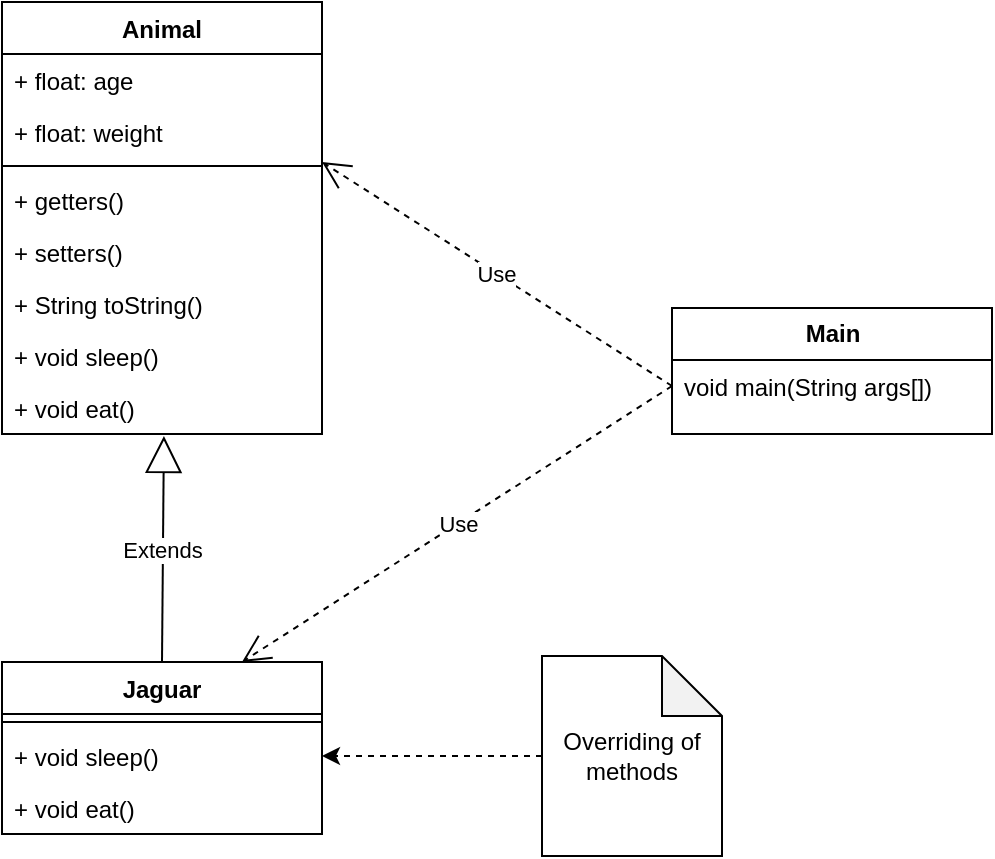 <mxfile version="16.2.6" type="device"><diagram id="zNWwg_vp8d7WywqFo3_j" name="Page-1"><mxGraphModel dx="1422" dy="794" grid="0" gridSize="10" guides="1" tooltips="1" connect="1" arrows="1" fold="1" page="1" pageScale="1" pageWidth="1169" pageHeight="827" math="0" shadow="0"><root><mxCell id="0"/><mxCell id="1" parent="0"/><mxCell id="ydiysqJsyDOwCwQj2D7g-1" value="Animal" style="swimlane;fontStyle=1;align=center;verticalAlign=top;childLayout=stackLayout;horizontal=1;startSize=26;horizontalStack=0;resizeParent=1;resizeParentMax=0;resizeLast=0;collapsible=1;marginBottom=0;" vertex="1" parent="1"><mxGeometry x="344" y="191" width="160" height="216" as="geometry"/></mxCell><mxCell id="ydiysqJsyDOwCwQj2D7g-2" value="+ float: age" style="text;strokeColor=none;fillColor=none;align=left;verticalAlign=top;spacingLeft=4;spacingRight=4;overflow=hidden;rotatable=0;points=[[0,0.5],[1,0.5]];portConstraint=eastwest;" vertex="1" parent="ydiysqJsyDOwCwQj2D7g-1"><mxGeometry y="26" width="160" height="26" as="geometry"/></mxCell><mxCell id="ydiysqJsyDOwCwQj2D7g-3" value="+ float: weight" style="text;strokeColor=none;fillColor=none;align=left;verticalAlign=top;spacingLeft=4;spacingRight=4;overflow=hidden;rotatable=0;points=[[0,0.5],[1,0.5]];portConstraint=eastwest;" vertex="1" parent="ydiysqJsyDOwCwQj2D7g-1"><mxGeometry y="52" width="160" height="26" as="geometry"/></mxCell><mxCell id="ydiysqJsyDOwCwQj2D7g-4" value="" style="line;strokeWidth=1;fillColor=none;align=left;verticalAlign=middle;spacingTop=-1;spacingLeft=3;spacingRight=3;rotatable=0;labelPosition=right;points=[];portConstraint=eastwest;" vertex="1" parent="ydiysqJsyDOwCwQj2D7g-1"><mxGeometry y="78" width="160" height="8" as="geometry"/></mxCell><mxCell id="ydiysqJsyDOwCwQj2D7g-5" value="+ getters()" style="text;strokeColor=none;fillColor=none;align=left;verticalAlign=top;spacingLeft=4;spacingRight=4;overflow=hidden;rotatable=0;points=[[0,0.5],[1,0.5]];portConstraint=eastwest;" vertex="1" parent="ydiysqJsyDOwCwQj2D7g-1"><mxGeometry y="86" width="160" height="26" as="geometry"/></mxCell><mxCell id="ydiysqJsyDOwCwQj2D7g-6" value="+ setters()" style="text;strokeColor=none;fillColor=none;align=left;verticalAlign=top;spacingLeft=4;spacingRight=4;overflow=hidden;rotatable=0;points=[[0,0.5],[1,0.5]];portConstraint=eastwest;" vertex="1" parent="ydiysqJsyDOwCwQj2D7g-1"><mxGeometry y="112" width="160" height="26" as="geometry"/></mxCell><mxCell id="ydiysqJsyDOwCwQj2D7g-7" value="+ String toString()" style="text;strokeColor=none;fillColor=none;align=left;verticalAlign=top;spacingLeft=4;spacingRight=4;overflow=hidden;rotatable=0;points=[[0,0.5],[1,0.5]];portConstraint=eastwest;" vertex="1" parent="ydiysqJsyDOwCwQj2D7g-1"><mxGeometry y="138" width="160" height="26" as="geometry"/></mxCell><mxCell id="ydiysqJsyDOwCwQj2D7g-8" value="+ void sleep()" style="text;strokeColor=none;fillColor=none;align=left;verticalAlign=top;spacingLeft=4;spacingRight=4;overflow=hidden;rotatable=0;points=[[0,0.5],[1,0.5]];portConstraint=eastwest;" vertex="1" parent="ydiysqJsyDOwCwQj2D7g-1"><mxGeometry y="164" width="160" height="26" as="geometry"/></mxCell><mxCell id="ydiysqJsyDOwCwQj2D7g-9" value="+ void eat()" style="text;strokeColor=none;fillColor=none;align=left;verticalAlign=top;spacingLeft=4;spacingRight=4;overflow=hidden;rotatable=0;points=[[0,0.5],[1,0.5]];portConstraint=eastwest;" vertex="1" parent="ydiysqJsyDOwCwQj2D7g-1"><mxGeometry y="190" width="160" height="26" as="geometry"/></mxCell><mxCell id="ydiysqJsyDOwCwQj2D7g-10" value="Jaguar" style="swimlane;fontStyle=1;align=center;verticalAlign=top;childLayout=stackLayout;horizontal=1;startSize=26;horizontalStack=0;resizeParent=1;resizeParentMax=0;resizeLast=0;collapsible=1;marginBottom=0;" vertex="1" parent="1"><mxGeometry x="344" y="521" width="160" height="86" as="geometry"/></mxCell><mxCell id="ydiysqJsyDOwCwQj2D7g-13" value="" style="line;strokeWidth=1;fillColor=none;align=left;verticalAlign=middle;spacingTop=-1;spacingLeft=3;spacingRight=3;rotatable=0;labelPosition=right;points=[];portConstraint=eastwest;" vertex="1" parent="ydiysqJsyDOwCwQj2D7g-10"><mxGeometry y="26" width="160" height="8" as="geometry"/></mxCell><mxCell id="ydiysqJsyDOwCwQj2D7g-17" value="+ void sleep()" style="text;strokeColor=none;fillColor=none;align=left;verticalAlign=top;spacingLeft=4;spacingRight=4;overflow=hidden;rotatable=0;points=[[0,0.5],[1,0.5]];portConstraint=eastwest;" vertex="1" parent="ydiysqJsyDOwCwQj2D7g-10"><mxGeometry y="34" width="160" height="26" as="geometry"/></mxCell><mxCell id="ydiysqJsyDOwCwQj2D7g-18" value="+ void eat()" style="text;strokeColor=none;fillColor=none;align=left;verticalAlign=top;spacingLeft=4;spacingRight=4;overflow=hidden;rotatable=0;points=[[0,0.5],[1,0.5]];portConstraint=eastwest;" vertex="1" parent="ydiysqJsyDOwCwQj2D7g-10"><mxGeometry y="60" width="160" height="26" as="geometry"/></mxCell><mxCell id="ydiysqJsyDOwCwQj2D7g-19" value="Extends" style="endArrow=block;endSize=16;endFill=0;html=1;rounded=0;exitX=0.5;exitY=0;exitDx=0;exitDy=0;entryX=0.506;entryY=1.038;entryDx=0;entryDy=0;entryPerimeter=0;" edge="1" parent="1" source="ydiysqJsyDOwCwQj2D7g-10" target="ydiysqJsyDOwCwQj2D7g-9"><mxGeometry width="160" relative="1" as="geometry"><mxPoint x="374" y="571" as="sourcePoint"/><mxPoint x="424" y="411" as="targetPoint"/></mxGeometry></mxCell><mxCell id="ydiysqJsyDOwCwQj2D7g-21" style="edgeStyle=orthogonalEdgeStyle;rounded=0;orthogonalLoop=1;jettySize=auto;html=1;entryX=1;entryY=0.5;entryDx=0;entryDy=0;dashed=1;" edge="1" parent="1" source="ydiysqJsyDOwCwQj2D7g-20" target="ydiysqJsyDOwCwQj2D7g-17"><mxGeometry relative="1" as="geometry"/></mxCell><mxCell id="ydiysqJsyDOwCwQj2D7g-20" value="Overriding of methods" style="shape=note;whiteSpace=wrap;html=1;backgroundOutline=1;darkOpacity=0.05;" vertex="1" parent="1"><mxGeometry x="614" y="518" width="90" height="100" as="geometry"/></mxCell><mxCell id="ydiysqJsyDOwCwQj2D7g-22" value="&lt;font face=&quot;Helvetica&quot; size=&quot;1&quot;&gt;&lt;b style=&quot;font-size: 12px&quot;&gt;Main&lt;/b&gt;&lt;/font&gt;" style="swimlane;html=1;fontStyle=0;childLayout=stackLayout;horizontal=1;startSize=26;fillColor=none;horizontalStack=0;resizeParent=1;resizeLast=0;collapsible=1;marginBottom=0;swimlaneFillColor=#ffffff;rounded=0;shadow=0;comic=0;labelBackgroundColor=none;strokeWidth=1;fontFamily=Verdana;fontSize=10;align=center;" vertex="1" parent="1"><mxGeometry x="679" y="344" width="160" height="63" as="geometry"/></mxCell><mxCell id="ydiysqJsyDOwCwQj2D7g-23" value="void main(String args[])" style="text;html=1;strokeColor=none;fillColor=none;align=left;verticalAlign=top;spacingLeft=4;spacingRight=4;whiteSpace=wrap;overflow=hidden;rotatable=0;points=[[0,0.5],[1,0.5]];portConstraint=eastwest;" vertex="1" parent="ydiysqJsyDOwCwQj2D7g-22"><mxGeometry y="26" width="160" height="26" as="geometry"/></mxCell><mxCell id="ydiysqJsyDOwCwQj2D7g-24" value="Use" style="endArrow=open;endSize=12;dashed=1;html=1;rounded=0;exitX=0;exitY=0.5;exitDx=0;exitDy=0;entryX=1;entryY=0.25;entryDx=0;entryDy=0;entryPerimeter=0;" edge="1" parent="1" source="ydiysqJsyDOwCwQj2D7g-23" target="ydiysqJsyDOwCwQj2D7g-4"><mxGeometry width="160" relative="1" as="geometry"><mxPoint x="684" y="407" as="sourcePoint"/><mxPoint x="534" y="571" as="targetPoint"/></mxGeometry></mxCell><mxCell id="ydiysqJsyDOwCwQj2D7g-25" value="Use" style="endArrow=open;endSize=12;dashed=1;html=1;rounded=0;exitX=0;exitY=0.5;exitDx=0;exitDy=0;entryX=0.75;entryY=0;entryDx=0;entryDy=0;" edge="1" parent="1" source="ydiysqJsyDOwCwQj2D7g-23" target="ydiysqJsyDOwCwQj2D7g-10"><mxGeometry width="160" relative="1" as="geometry"><mxPoint x="683.04" y="407.988" as="sourcePoint"/><mxPoint x="534" y="571" as="targetPoint"/></mxGeometry></mxCell></root></mxGraphModel></diagram></mxfile>